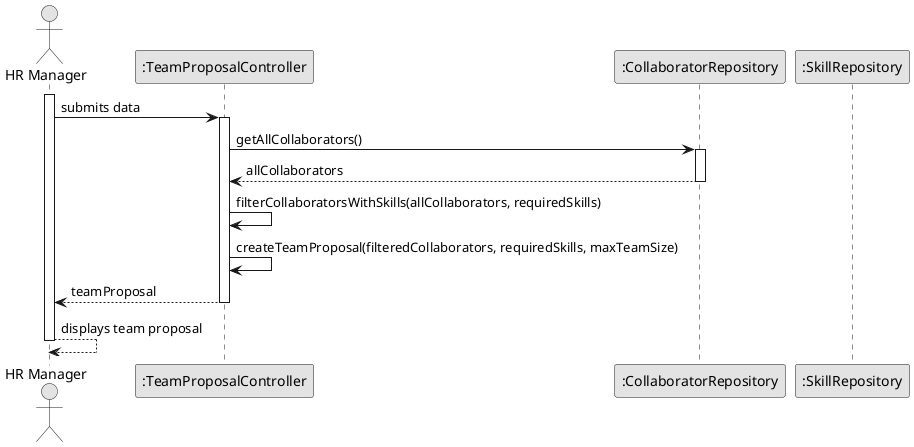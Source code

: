 @startuml
skinparam monochrome true
skinparam packageStyle rectangle
skinparam shadowing false

actor "HR Manager" as HRM
participant ":TeamProposalController" as Controller
participant ":CollaboratorRepository" as CollaboratorRepo
participant ":SkillRepository" as SkillRepo

activate HRM

HRM -> Controller : submits data
activate Controller

Controller -> CollaboratorRepo : getAllCollaborators()
activate CollaboratorRepo

CollaboratorRepo --> Controller : allCollaborators
deactivate CollaboratorRepo

Controller -> Controller : filterCollaboratorsWithSkills(allCollaborators, requiredSkills)

Controller -> Controller : createTeamProposal(filteredCollaborators, requiredSkills, maxTeamSize)

Controller --> HRM : teamProposal
deactivate Controller

HRM --> HRM : displays team proposal
deactivate HRM
@enduml
